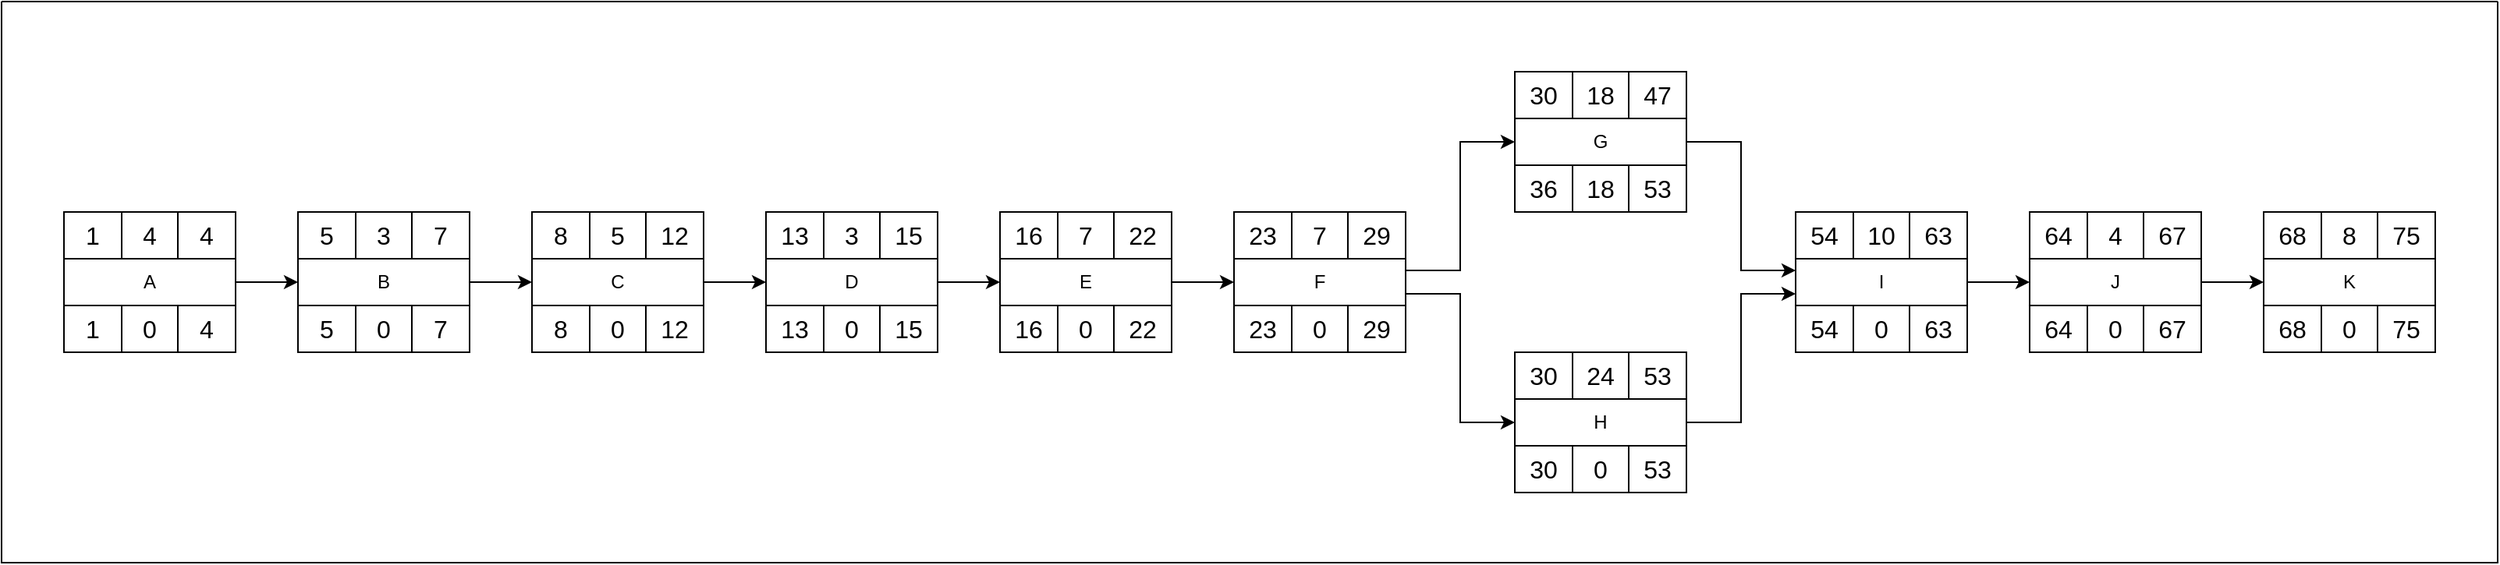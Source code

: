 <mxfile version="26.1.1">
  <diagram name="Page-1" id="WaZ2u2sEhuZtvwv6w4Qf">
    <mxGraphModel dx="772" dy="332" grid="1" gridSize="10" guides="1" tooltips="1" connect="1" arrows="1" fold="1" page="1" pageScale="1" pageWidth="850" pageHeight="1100" math="0" shadow="0">
      <root>
        <mxCell id="0" />
        <mxCell id="1" parent="0" />
        <mxCell id="uPYfZFIlQ1WotkED66Lh-37" value="" style="swimlane;startSize=0;" vertex="1" parent="1">
          <mxGeometry x="160" y="320" width="1600" height="360" as="geometry" />
        </mxCell>
        <mxCell id="uPYfZFIlQ1WotkED66Lh-48" value="" style="group" vertex="1" connectable="0" parent="uPYfZFIlQ1WotkED66Lh-37">
          <mxGeometry x="40" y="135" width="110" height="90" as="geometry" />
        </mxCell>
        <mxCell id="uPYfZFIlQ1WotkED66Lh-18" value="" style="shape=table;startSize=0;container=1;collapsible=0;childLayout=tableLayout;fontSize=16;" vertex="1" parent="uPYfZFIlQ1WotkED66Lh-48">
          <mxGeometry width="110" height="30" as="geometry" />
        </mxCell>
        <mxCell id="uPYfZFIlQ1WotkED66Lh-19" value="" style="shape=tableRow;horizontal=0;startSize=0;swimlaneHead=0;swimlaneBody=0;strokeColor=inherit;top=0;left=0;bottom=0;right=0;collapsible=0;dropTarget=0;fillColor=none;points=[[0,0.5],[1,0.5]];portConstraint=eastwest;fontSize=16;" vertex="1" parent="uPYfZFIlQ1WotkED66Lh-18">
          <mxGeometry width="110" height="30" as="geometry" />
        </mxCell>
        <mxCell id="uPYfZFIlQ1WotkED66Lh-20" value="1" style="shape=partialRectangle;html=1;whiteSpace=wrap;connectable=0;strokeColor=inherit;overflow=hidden;fillColor=none;top=0;left=0;bottom=0;right=0;pointerEvents=1;fontSize=16;" vertex="1" parent="uPYfZFIlQ1WotkED66Lh-19">
          <mxGeometry width="37" height="30" as="geometry">
            <mxRectangle width="37" height="30" as="alternateBounds" />
          </mxGeometry>
        </mxCell>
        <mxCell id="uPYfZFIlQ1WotkED66Lh-21" value="4" style="shape=partialRectangle;html=1;whiteSpace=wrap;connectable=0;strokeColor=inherit;overflow=hidden;fillColor=none;top=0;left=0;bottom=0;right=0;pointerEvents=1;fontSize=16;" vertex="1" parent="uPYfZFIlQ1WotkED66Lh-19">
          <mxGeometry x="37" width="36" height="30" as="geometry">
            <mxRectangle width="36" height="30" as="alternateBounds" />
          </mxGeometry>
        </mxCell>
        <mxCell id="uPYfZFIlQ1WotkED66Lh-22" value="4" style="shape=partialRectangle;html=1;whiteSpace=wrap;connectable=0;strokeColor=inherit;overflow=hidden;fillColor=none;top=0;left=0;bottom=0;right=0;pointerEvents=1;fontSize=16;" vertex="1" parent="uPYfZFIlQ1WotkED66Lh-19">
          <mxGeometry x="73" width="37" height="30" as="geometry">
            <mxRectangle width="37" height="30" as="alternateBounds" />
          </mxGeometry>
        </mxCell>
        <mxCell id="uPYfZFIlQ1WotkED66Lh-43" value="" style="shape=table;startSize=0;container=1;collapsible=0;childLayout=tableLayout;fontSize=16;" vertex="1" parent="uPYfZFIlQ1WotkED66Lh-48">
          <mxGeometry y="60" width="110" height="30" as="geometry" />
        </mxCell>
        <mxCell id="uPYfZFIlQ1WotkED66Lh-44" value="" style="shape=tableRow;horizontal=0;startSize=0;swimlaneHead=0;swimlaneBody=0;strokeColor=inherit;top=0;left=0;bottom=0;right=0;collapsible=0;dropTarget=0;fillColor=none;points=[[0,0.5],[1,0.5]];portConstraint=eastwest;fontSize=16;" vertex="1" parent="uPYfZFIlQ1WotkED66Lh-43">
          <mxGeometry width="110" height="30" as="geometry" />
        </mxCell>
        <mxCell id="uPYfZFIlQ1WotkED66Lh-45" value="1" style="shape=partialRectangle;html=1;whiteSpace=wrap;connectable=0;strokeColor=inherit;overflow=hidden;fillColor=none;top=0;left=0;bottom=0;right=0;pointerEvents=1;fontSize=16;" vertex="1" parent="uPYfZFIlQ1WotkED66Lh-44">
          <mxGeometry width="37" height="30" as="geometry">
            <mxRectangle width="37" height="30" as="alternateBounds" />
          </mxGeometry>
        </mxCell>
        <mxCell id="uPYfZFIlQ1WotkED66Lh-46" value="0" style="shape=partialRectangle;html=1;whiteSpace=wrap;connectable=0;strokeColor=inherit;overflow=hidden;fillColor=none;top=0;left=0;bottom=0;right=0;pointerEvents=1;fontSize=16;" vertex="1" parent="uPYfZFIlQ1WotkED66Lh-44">
          <mxGeometry x="37" width="36" height="30" as="geometry">
            <mxRectangle width="36" height="30" as="alternateBounds" />
          </mxGeometry>
        </mxCell>
        <mxCell id="uPYfZFIlQ1WotkED66Lh-47" value="4" style="shape=partialRectangle;html=1;whiteSpace=wrap;connectable=0;strokeColor=inherit;overflow=hidden;fillColor=none;top=0;left=0;bottom=0;right=0;pointerEvents=1;fontSize=16;" vertex="1" parent="uPYfZFIlQ1WotkED66Lh-44">
          <mxGeometry x="73" width="37" height="30" as="geometry">
            <mxRectangle width="37" height="30" as="alternateBounds" />
          </mxGeometry>
        </mxCell>
        <mxCell id="uPYfZFIlQ1WotkED66Lh-36" value="A" style="rounded=0;whiteSpace=wrap;html=1;" vertex="1" parent="uPYfZFIlQ1WotkED66Lh-48">
          <mxGeometry y="30" width="110" height="30" as="geometry" />
        </mxCell>
        <mxCell id="uPYfZFIlQ1WotkED66Lh-49" value="" style="group" vertex="1" connectable="0" parent="uPYfZFIlQ1WotkED66Lh-37">
          <mxGeometry x="190" y="135" width="110" height="90" as="geometry" />
        </mxCell>
        <mxCell id="uPYfZFIlQ1WotkED66Lh-50" value="" style="shape=table;startSize=0;container=1;collapsible=0;childLayout=tableLayout;fontSize=16;" vertex="1" parent="uPYfZFIlQ1WotkED66Lh-49">
          <mxGeometry width="110" height="30" as="geometry" />
        </mxCell>
        <mxCell id="uPYfZFIlQ1WotkED66Lh-51" value="" style="shape=tableRow;horizontal=0;startSize=0;swimlaneHead=0;swimlaneBody=0;strokeColor=inherit;top=0;left=0;bottom=0;right=0;collapsible=0;dropTarget=0;fillColor=none;points=[[0,0.5],[1,0.5]];portConstraint=eastwest;fontSize=16;" vertex="1" parent="uPYfZFIlQ1WotkED66Lh-50">
          <mxGeometry width="110" height="30" as="geometry" />
        </mxCell>
        <mxCell id="uPYfZFIlQ1WotkED66Lh-52" value="5" style="shape=partialRectangle;html=1;whiteSpace=wrap;connectable=0;strokeColor=inherit;overflow=hidden;fillColor=none;top=0;left=0;bottom=0;right=0;pointerEvents=1;fontSize=16;" vertex="1" parent="uPYfZFIlQ1WotkED66Lh-51">
          <mxGeometry width="37" height="30" as="geometry">
            <mxRectangle width="37" height="30" as="alternateBounds" />
          </mxGeometry>
        </mxCell>
        <mxCell id="uPYfZFIlQ1WotkED66Lh-53" value="3" style="shape=partialRectangle;html=1;whiteSpace=wrap;connectable=0;strokeColor=inherit;overflow=hidden;fillColor=none;top=0;left=0;bottom=0;right=0;pointerEvents=1;fontSize=16;" vertex="1" parent="uPYfZFIlQ1WotkED66Lh-51">
          <mxGeometry x="37" width="36" height="30" as="geometry">
            <mxRectangle width="36" height="30" as="alternateBounds" />
          </mxGeometry>
        </mxCell>
        <mxCell id="uPYfZFIlQ1WotkED66Lh-54" value="7" style="shape=partialRectangle;html=1;whiteSpace=wrap;connectable=0;strokeColor=inherit;overflow=hidden;fillColor=none;top=0;left=0;bottom=0;right=0;pointerEvents=1;fontSize=16;" vertex="1" parent="uPYfZFIlQ1WotkED66Lh-51">
          <mxGeometry x="73" width="37" height="30" as="geometry">
            <mxRectangle width="37" height="30" as="alternateBounds" />
          </mxGeometry>
        </mxCell>
        <mxCell id="uPYfZFIlQ1WotkED66Lh-55" value="" style="shape=table;startSize=0;container=1;collapsible=0;childLayout=tableLayout;fontSize=16;" vertex="1" parent="uPYfZFIlQ1WotkED66Lh-49">
          <mxGeometry y="60" width="110" height="30" as="geometry" />
        </mxCell>
        <mxCell id="uPYfZFIlQ1WotkED66Lh-56" value="" style="shape=tableRow;horizontal=0;startSize=0;swimlaneHead=0;swimlaneBody=0;strokeColor=inherit;top=0;left=0;bottom=0;right=0;collapsible=0;dropTarget=0;fillColor=none;points=[[0,0.5],[1,0.5]];portConstraint=eastwest;fontSize=16;" vertex="1" parent="uPYfZFIlQ1WotkED66Lh-55">
          <mxGeometry width="110" height="30" as="geometry" />
        </mxCell>
        <mxCell id="uPYfZFIlQ1WotkED66Lh-57" value="5" style="shape=partialRectangle;html=1;whiteSpace=wrap;connectable=0;strokeColor=inherit;overflow=hidden;fillColor=none;top=0;left=0;bottom=0;right=0;pointerEvents=1;fontSize=16;" vertex="1" parent="uPYfZFIlQ1WotkED66Lh-56">
          <mxGeometry width="37" height="30" as="geometry">
            <mxRectangle width="37" height="30" as="alternateBounds" />
          </mxGeometry>
        </mxCell>
        <mxCell id="uPYfZFIlQ1WotkED66Lh-58" value="0" style="shape=partialRectangle;html=1;whiteSpace=wrap;connectable=0;strokeColor=inherit;overflow=hidden;fillColor=none;top=0;left=0;bottom=0;right=0;pointerEvents=1;fontSize=16;" vertex="1" parent="uPYfZFIlQ1WotkED66Lh-56">
          <mxGeometry x="37" width="36" height="30" as="geometry">
            <mxRectangle width="36" height="30" as="alternateBounds" />
          </mxGeometry>
        </mxCell>
        <mxCell id="uPYfZFIlQ1WotkED66Lh-59" value="7" style="shape=partialRectangle;html=1;whiteSpace=wrap;connectable=0;strokeColor=inherit;overflow=hidden;fillColor=none;top=0;left=0;bottom=0;right=0;pointerEvents=1;fontSize=16;" vertex="1" parent="uPYfZFIlQ1WotkED66Lh-56">
          <mxGeometry x="73" width="37" height="30" as="geometry">
            <mxRectangle width="37" height="30" as="alternateBounds" />
          </mxGeometry>
        </mxCell>
        <mxCell id="uPYfZFIlQ1WotkED66Lh-60" value="B" style="rounded=0;whiteSpace=wrap;html=1;" vertex="1" parent="uPYfZFIlQ1WotkED66Lh-49">
          <mxGeometry y="30" width="110" height="30" as="geometry" />
        </mxCell>
        <mxCell id="uPYfZFIlQ1WotkED66Lh-98" value="" style="group" vertex="1" connectable="0" parent="uPYfZFIlQ1WotkED66Lh-37">
          <mxGeometry x="640" y="135" width="110" height="90" as="geometry" />
        </mxCell>
        <mxCell id="uPYfZFIlQ1WotkED66Lh-99" value="" style="shape=table;startSize=0;container=1;collapsible=0;childLayout=tableLayout;fontSize=16;" vertex="1" parent="uPYfZFIlQ1WotkED66Lh-98">
          <mxGeometry width="110" height="30" as="geometry" />
        </mxCell>
        <mxCell id="uPYfZFIlQ1WotkED66Lh-100" value="" style="shape=tableRow;horizontal=0;startSize=0;swimlaneHead=0;swimlaneBody=0;strokeColor=inherit;top=0;left=0;bottom=0;right=0;collapsible=0;dropTarget=0;fillColor=none;points=[[0,0.5],[1,0.5]];portConstraint=eastwest;fontSize=16;" vertex="1" parent="uPYfZFIlQ1WotkED66Lh-99">
          <mxGeometry width="110" height="30" as="geometry" />
        </mxCell>
        <mxCell id="uPYfZFIlQ1WotkED66Lh-101" value="16" style="shape=partialRectangle;html=1;whiteSpace=wrap;connectable=0;strokeColor=inherit;overflow=hidden;fillColor=none;top=0;left=0;bottom=0;right=0;pointerEvents=1;fontSize=16;" vertex="1" parent="uPYfZFIlQ1WotkED66Lh-100">
          <mxGeometry width="37" height="30" as="geometry">
            <mxRectangle width="37" height="30" as="alternateBounds" />
          </mxGeometry>
        </mxCell>
        <mxCell id="uPYfZFIlQ1WotkED66Lh-102" value="7" style="shape=partialRectangle;html=1;whiteSpace=wrap;connectable=0;strokeColor=inherit;overflow=hidden;fillColor=none;top=0;left=0;bottom=0;right=0;pointerEvents=1;fontSize=16;" vertex="1" parent="uPYfZFIlQ1WotkED66Lh-100">
          <mxGeometry x="37" width="36" height="30" as="geometry">
            <mxRectangle width="36" height="30" as="alternateBounds" />
          </mxGeometry>
        </mxCell>
        <mxCell id="uPYfZFIlQ1WotkED66Lh-103" value="22" style="shape=partialRectangle;html=1;whiteSpace=wrap;connectable=0;strokeColor=inherit;overflow=hidden;fillColor=none;top=0;left=0;bottom=0;right=0;pointerEvents=1;fontSize=16;" vertex="1" parent="uPYfZFIlQ1WotkED66Lh-100">
          <mxGeometry x="73" width="37" height="30" as="geometry">
            <mxRectangle width="37" height="30" as="alternateBounds" />
          </mxGeometry>
        </mxCell>
        <mxCell id="uPYfZFIlQ1WotkED66Lh-104" value="" style="shape=table;startSize=0;container=1;collapsible=0;childLayout=tableLayout;fontSize=16;" vertex="1" parent="uPYfZFIlQ1WotkED66Lh-98">
          <mxGeometry y="60" width="110" height="30" as="geometry" />
        </mxCell>
        <mxCell id="uPYfZFIlQ1WotkED66Lh-105" value="" style="shape=tableRow;horizontal=0;startSize=0;swimlaneHead=0;swimlaneBody=0;strokeColor=inherit;top=0;left=0;bottom=0;right=0;collapsible=0;dropTarget=0;fillColor=none;points=[[0,0.5],[1,0.5]];portConstraint=eastwest;fontSize=16;" vertex="1" parent="uPYfZFIlQ1WotkED66Lh-104">
          <mxGeometry width="110" height="30" as="geometry" />
        </mxCell>
        <mxCell id="uPYfZFIlQ1WotkED66Lh-106" value="16" style="shape=partialRectangle;html=1;whiteSpace=wrap;connectable=0;strokeColor=inherit;overflow=hidden;fillColor=none;top=0;left=0;bottom=0;right=0;pointerEvents=1;fontSize=16;" vertex="1" parent="uPYfZFIlQ1WotkED66Lh-105">
          <mxGeometry width="37" height="30" as="geometry">
            <mxRectangle width="37" height="30" as="alternateBounds" />
          </mxGeometry>
        </mxCell>
        <mxCell id="uPYfZFIlQ1WotkED66Lh-107" value="0" style="shape=partialRectangle;html=1;whiteSpace=wrap;connectable=0;strokeColor=inherit;overflow=hidden;fillColor=none;top=0;left=0;bottom=0;right=0;pointerEvents=1;fontSize=16;" vertex="1" parent="uPYfZFIlQ1WotkED66Lh-105">
          <mxGeometry x="37" width="36" height="30" as="geometry">
            <mxRectangle width="36" height="30" as="alternateBounds" />
          </mxGeometry>
        </mxCell>
        <mxCell id="uPYfZFIlQ1WotkED66Lh-108" value="22" style="shape=partialRectangle;html=1;whiteSpace=wrap;connectable=0;strokeColor=inherit;overflow=hidden;fillColor=none;top=0;left=0;bottom=0;right=0;pointerEvents=1;fontSize=16;" vertex="1" parent="uPYfZFIlQ1WotkED66Lh-105">
          <mxGeometry x="73" width="37" height="30" as="geometry">
            <mxRectangle width="37" height="30" as="alternateBounds" />
          </mxGeometry>
        </mxCell>
        <mxCell id="uPYfZFIlQ1WotkED66Lh-109" value="E" style="rounded=0;whiteSpace=wrap;html=1;" vertex="1" parent="uPYfZFIlQ1WotkED66Lh-98">
          <mxGeometry y="30" width="110" height="30" as="geometry" />
        </mxCell>
        <mxCell id="uPYfZFIlQ1WotkED66Lh-86" value="" style="group" vertex="1" connectable="0" parent="uPYfZFIlQ1WotkED66Lh-37">
          <mxGeometry x="490" y="135" width="110" height="90" as="geometry" />
        </mxCell>
        <mxCell id="uPYfZFIlQ1WotkED66Lh-87" value="" style="shape=table;startSize=0;container=1;collapsible=0;childLayout=tableLayout;fontSize=16;" vertex="1" parent="uPYfZFIlQ1WotkED66Lh-86">
          <mxGeometry width="110" height="30" as="geometry" />
        </mxCell>
        <mxCell id="uPYfZFIlQ1WotkED66Lh-88" value="" style="shape=tableRow;horizontal=0;startSize=0;swimlaneHead=0;swimlaneBody=0;strokeColor=inherit;top=0;left=0;bottom=0;right=0;collapsible=0;dropTarget=0;fillColor=none;points=[[0,0.5],[1,0.5]];portConstraint=eastwest;fontSize=16;" vertex="1" parent="uPYfZFIlQ1WotkED66Lh-87">
          <mxGeometry width="110" height="30" as="geometry" />
        </mxCell>
        <mxCell id="uPYfZFIlQ1WotkED66Lh-89" value="13" style="shape=partialRectangle;html=1;whiteSpace=wrap;connectable=0;strokeColor=inherit;overflow=hidden;fillColor=none;top=0;left=0;bottom=0;right=0;pointerEvents=1;fontSize=16;" vertex="1" parent="uPYfZFIlQ1WotkED66Lh-88">
          <mxGeometry width="37" height="30" as="geometry">
            <mxRectangle width="37" height="30" as="alternateBounds" />
          </mxGeometry>
        </mxCell>
        <mxCell id="uPYfZFIlQ1WotkED66Lh-90" value="3" style="shape=partialRectangle;html=1;whiteSpace=wrap;connectable=0;strokeColor=inherit;overflow=hidden;fillColor=none;top=0;left=0;bottom=0;right=0;pointerEvents=1;fontSize=16;" vertex="1" parent="uPYfZFIlQ1WotkED66Lh-88">
          <mxGeometry x="37" width="36" height="30" as="geometry">
            <mxRectangle width="36" height="30" as="alternateBounds" />
          </mxGeometry>
        </mxCell>
        <mxCell id="uPYfZFIlQ1WotkED66Lh-91" value="15" style="shape=partialRectangle;html=1;whiteSpace=wrap;connectable=0;strokeColor=inherit;overflow=hidden;fillColor=none;top=0;left=0;bottom=0;right=0;pointerEvents=1;fontSize=16;" vertex="1" parent="uPYfZFIlQ1WotkED66Lh-88">
          <mxGeometry x="73" width="37" height="30" as="geometry">
            <mxRectangle width="37" height="30" as="alternateBounds" />
          </mxGeometry>
        </mxCell>
        <mxCell id="uPYfZFIlQ1WotkED66Lh-92" value="" style="shape=table;startSize=0;container=1;collapsible=0;childLayout=tableLayout;fontSize=16;" vertex="1" parent="uPYfZFIlQ1WotkED66Lh-86">
          <mxGeometry y="60" width="110" height="30" as="geometry" />
        </mxCell>
        <mxCell id="uPYfZFIlQ1WotkED66Lh-93" value="" style="shape=tableRow;horizontal=0;startSize=0;swimlaneHead=0;swimlaneBody=0;strokeColor=inherit;top=0;left=0;bottom=0;right=0;collapsible=0;dropTarget=0;fillColor=none;points=[[0,0.5],[1,0.5]];portConstraint=eastwest;fontSize=16;" vertex="1" parent="uPYfZFIlQ1WotkED66Lh-92">
          <mxGeometry width="110" height="30" as="geometry" />
        </mxCell>
        <mxCell id="uPYfZFIlQ1WotkED66Lh-94" value="13" style="shape=partialRectangle;html=1;whiteSpace=wrap;connectable=0;strokeColor=inherit;overflow=hidden;fillColor=none;top=0;left=0;bottom=0;right=0;pointerEvents=1;fontSize=16;" vertex="1" parent="uPYfZFIlQ1WotkED66Lh-93">
          <mxGeometry width="37" height="30" as="geometry">
            <mxRectangle width="37" height="30" as="alternateBounds" />
          </mxGeometry>
        </mxCell>
        <mxCell id="uPYfZFIlQ1WotkED66Lh-95" value="0" style="shape=partialRectangle;html=1;whiteSpace=wrap;connectable=0;strokeColor=inherit;overflow=hidden;fillColor=none;top=0;left=0;bottom=0;right=0;pointerEvents=1;fontSize=16;" vertex="1" parent="uPYfZFIlQ1WotkED66Lh-93">
          <mxGeometry x="37" width="36" height="30" as="geometry">
            <mxRectangle width="36" height="30" as="alternateBounds" />
          </mxGeometry>
        </mxCell>
        <mxCell id="uPYfZFIlQ1WotkED66Lh-96" value="15" style="shape=partialRectangle;html=1;whiteSpace=wrap;connectable=0;strokeColor=inherit;overflow=hidden;fillColor=none;top=0;left=0;bottom=0;right=0;pointerEvents=1;fontSize=16;" vertex="1" parent="uPYfZFIlQ1WotkED66Lh-93">
          <mxGeometry x="73" width="37" height="30" as="geometry">
            <mxRectangle width="37" height="30" as="alternateBounds" />
          </mxGeometry>
        </mxCell>
        <mxCell id="uPYfZFIlQ1WotkED66Lh-97" value="D" style="rounded=0;whiteSpace=wrap;html=1;" vertex="1" parent="uPYfZFIlQ1WotkED66Lh-86">
          <mxGeometry y="30" width="110" height="30" as="geometry" />
        </mxCell>
        <mxCell id="uPYfZFIlQ1WotkED66Lh-62" value="" style="group" vertex="1" connectable="0" parent="uPYfZFIlQ1WotkED66Lh-37">
          <mxGeometry x="340" y="135" width="110" height="90" as="geometry" />
        </mxCell>
        <mxCell id="uPYfZFIlQ1WotkED66Lh-63" value="" style="shape=table;startSize=0;container=1;collapsible=0;childLayout=tableLayout;fontSize=16;" vertex="1" parent="uPYfZFIlQ1WotkED66Lh-62">
          <mxGeometry width="110" height="30" as="geometry" />
        </mxCell>
        <mxCell id="uPYfZFIlQ1WotkED66Lh-64" value="" style="shape=tableRow;horizontal=0;startSize=0;swimlaneHead=0;swimlaneBody=0;strokeColor=inherit;top=0;left=0;bottom=0;right=0;collapsible=0;dropTarget=0;fillColor=none;points=[[0,0.5],[1,0.5]];portConstraint=eastwest;fontSize=16;" vertex="1" parent="uPYfZFIlQ1WotkED66Lh-63">
          <mxGeometry width="110" height="30" as="geometry" />
        </mxCell>
        <mxCell id="uPYfZFIlQ1WotkED66Lh-65" value="8" style="shape=partialRectangle;html=1;whiteSpace=wrap;connectable=0;strokeColor=inherit;overflow=hidden;fillColor=none;top=0;left=0;bottom=0;right=0;pointerEvents=1;fontSize=16;" vertex="1" parent="uPYfZFIlQ1WotkED66Lh-64">
          <mxGeometry width="37" height="30" as="geometry">
            <mxRectangle width="37" height="30" as="alternateBounds" />
          </mxGeometry>
        </mxCell>
        <mxCell id="uPYfZFIlQ1WotkED66Lh-66" value="5" style="shape=partialRectangle;html=1;whiteSpace=wrap;connectable=0;strokeColor=inherit;overflow=hidden;fillColor=none;top=0;left=0;bottom=0;right=0;pointerEvents=1;fontSize=16;" vertex="1" parent="uPYfZFIlQ1WotkED66Lh-64">
          <mxGeometry x="37" width="36" height="30" as="geometry">
            <mxRectangle width="36" height="30" as="alternateBounds" />
          </mxGeometry>
        </mxCell>
        <mxCell id="uPYfZFIlQ1WotkED66Lh-67" value="12" style="shape=partialRectangle;html=1;whiteSpace=wrap;connectable=0;strokeColor=inherit;overflow=hidden;fillColor=none;top=0;left=0;bottom=0;right=0;pointerEvents=1;fontSize=16;" vertex="1" parent="uPYfZFIlQ1WotkED66Lh-64">
          <mxGeometry x="73" width="37" height="30" as="geometry">
            <mxRectangle width="37" height="30" as="alternateBounds" />
          </mxGeometry>
        </mxCell>
        <mxCell id="uPYfZFIlQ1WotkED66Lh-68" value="" style="shape=table;startSize=0;container=1;collapsible=0;childLayout=tableLayout;fontSize=16;" vertex="1" parent="uPYfZFIlQ1WotkED66Lh-62">
          <mxGeometry y="60" width="110" height="30" as="geometry" />
        </mxCell>
        <mxCell id="uPYfZFIlQ1WotkED66Lh-69" value="" style="shape=tableRow;horizontal=0;startSize=0;swimlaneHead=0;swimlaneBody=0;strokeColor=inherit;top=0;left=0;bottom=0;right=0;collapsible=0;dropTarget=0;fillColor=none;points=[[0,0.5],[1,0.5]];portConstraint=eastwest;fontSize=16;" vertex="1" parent="uPYfZFIlQ1WotkED66Lh-68">
          <mxGeometry width="110" height="30" as="geometry" />
        </mxCell>
        <mxCell id="uPYfZFIlQ1WotkED66Lh-70" value="8" style="shape=partialRectangle;html=1;whiteSpace=wrap;connectable=0;strokeColor=inherit;overflow=hidden;fillColor=none;top=0;left=0;bottom=0;right=0;pointerEvents=1;fontSize=16;" vertex="1" parent="uPYfZFIlQ1WotkED66Lh-69">
          <mxGeometry width="37" height="30" as="geometry">
            <mxRectangle width="37" height="30" as="alternateBounds" />
          </mxGeometry>
        </mxCell>
        <mxCell id="uPYfZFIlQ1WotkED66Lh-71" value="0" style="shape=partialRectangle;html=1;whiteSpace=wrap;connectable=0;strokeColor=inherit;overflow=hidden;fillColor=none;top=0;left=0;bottom=0;right=0;pointerEvents=1;fontSize=16;" vertex="1" parent="uPYfZFIlQ1WotkED66Lh-69">
          <mxGeometry x="37" width="36" height="30" as="geometry">
            <mxRectangle width="36" height="30" as="alternateBounds" />
          </mxGeometry>
        </mxCell>
        <mxCell id="uPYfZFIlQ1WotkED66Lh-72" value="12" style="shape=partialRectangle;html=1;whiteSpace=wrap;connectable=0;strokeColor=inherit;overflow=hidden;fillColor=none;top=0;left=0;bottom=0;right=0;pointerEvents=1;fontSize=16;" vertex="1" parent="uPYfZFIlQ1WotkED66Lh-69">
          <mxGeometry x="73" width="37" height="30" as="geometry">
            <mxRectangle width="37" height="30" as="alternateBounds" />
          </mxGeometry>
        </mxCell>
        <mxCell id="uPYfZFIlQ1WotkED66Lh-73" value="C" style="rounded=0;whiteSpace=wrap;html=1;" vertex="1" parent="uPYfZFIlQ1WotkED66Lh-62">
          <mxGeometry y="30" width="110" height="30" as="geometry" />
        </mxCell>
        <mxCell id="uPYfZFIlQ1WotkED66Lh-134" value="" style="group" vertex="1" connectable="0" parent="uPYfZFIlQ1WotkED66Lh-37">
          <mxGeometry x="790" y="135" width="110" height="90" as="geometry" />
        </mxCell>
        <mxCell id="uPYfZFIlQ1WotkED66Lh-135" value="" style="shape=table;startSize=0;container=1;collapsible=0;childLayout=tableLayout;fontSize=16;" vertex="1" parent="uPYfZFIlQ1WotkED66Lh-134">
          <mxGeometry width="110" height="30" as="geometry" />
        </mxCell>
        <mxCell id="uPYfZFIlQ1WotkED66Lh-136" value="" style="shape=tableRow;horizontal=0;startSize=0;swimlaneHead=0;swimlaneBody=0;strokeColor=inherit;top=0;left=0;bottom=0;right=0;collapsible=0;dropTarget=0;fillColor=none;points=[[0,0.5],[1,0.5]];portConstraint=eastwest;fontSize=16;" vertex="1" parent="uPYfZFIlQ1WotkED66Lh-135">
          <mxGeometry width="110" height="30" as="geometry" />
        </mxCell>
        <mxCell id="uPYfZFIlQ1WotkED66Lh-137" value="23" style="shape=partialRectangle;html=1;whiteSpace=wrap;connectable=0;strokeColor=inherit;overflow=hidden;fillColor=none;top=0;left=0;bottom=0;right=0;pointerEvents=1;fontSize=16;" vertex="1" parent="uPYfZFIlQ1WotkED66Lh-136">
          <mxGeometry width="37" height="30" as="geometry">
            <mxRectangle width="37" height="30" as="alternateBounds" />
          </mxGeometry>
        </mxCell>
        <mxCell id="uPYfZFIlQ1WotkED66Lh-138" value="7" style="shape=partialRectangle;html=1;whiteSpace=wrap;connectable=0;strokeColor=inherit;overflow=hidden;fillColor=none;top=0;left=0;bottom=0;right=0;pointerEvents=1;fontSize=16;" vertex="1" parent="uPYfZFIlQ1WotkED66Lh-136">
          <mxGeometry x="37" width="36" height="30" as="geometry">
            <mxRectangle width="36" height="30" as="alternateBounds" />
          </mxGeometry>
        </mxCell>
        <mxCell id="uPYfZFIlQ1WotkED66Lh-139" value="29" style="shape=partialRectangle;html=1;whiteSpace=wrap;connectable=0;strokeColor=inherit;overflow=hidden;fillColor=none;top=0;left=0;bottom=0;right=0;pointerEvents=1;fontSize=16;" vertex="1" parent="uPYfZFIlQ1WotkED66Lh-136">
          <mxGeometry x="73" width="37" height="30" as="geometry">
            <mxRectangle width="37" height="30" as="alternateBounds" />
          </mxGeometry>
        </mxCell>
        <mxCell id="uPYfZFIlQ1WotkED66Lh-140" value="" style="shape=table;startSize=0;container=1;collapsible=0;childLayout=tableLayout;fontSize=16;" vertex="1" parent="uPYfZFIlQ1WotkED66Lh-134">
          <mxGeometry y="60" width="110" height="30" as="geometry" />
        </mxCell>
        <mxCell id="uPYfZFIlQ1WotkED66Lh-141" value="" style="shape=tableRow;horizontal=0;startSize=0;swimlaneHead=0;swimlaneBody=0;strokeColor=inherit;top=0;left=0;bottom=0;right=0;collapsible=0;dropTarget=0;fillColor=none;points=[[0,0.5],[1,0.5]];portConstraint=eastwest;fontSize=16;" vertex="1" parent="uPYfZFIlQ1WotkED66Lh-140">
          <mxGeometry width="110" height="30" as="geometry" />
        </mxCell>
        <mxCell id="uPYfZFIlQ1WotkED66Lh-142" value="23" style="shape=partialRectangle;html=1;whiteSpace=wrap;connectable=0;strokeColor=inherit;overflow=hidden;fillColor=none;top=0;left=0;bottom=0;right=0;pointerEvents=1;fontSize=16;" vertex="1" parent="uPYfZFIlQ1WotkED66Lh-141">
          <mxGeometry width="37" height="30" as="geometry">
            <mxRectangle width="37" height="30" as="alternateBounds" />
          </mxGeometry>
        </mxCell>
        <mxCell id="uPYfZFIlQ1WotkED66Lh-143" value="0" style="shape=partialRectangle;html=1;whiteSpace=wrap;connectable=0;strokeColor=inherit;overflow=hidden;fillColor=none;top=0;left=0;bottom=0;right=0;pointerEvents=1;fontSize=16;" vertex="1" parent="uPYfZFIlQ1WotkED66Lh-141">
          <mxGeometry x="37" width="36" height="30" as="geometry">
            <mxRectangle width="36" height="30" as="alternateBounds" />
          </mxGeometry>
        </mxCell>
        <mxCell id="uPYfZFIlQ1WotkED66Lh-144" value="29" style="shape=partialRectangle;html=1;whiteSpace=wrap;connectable=0;strokeColor=inherit;overflow=hidden;fillColor=none;top=0;left=0;bottom=0;right=0;pointerEvents=1;fontSize=16;" vertex="1" parent="uPYfZFIlQ1WotkED66Lh-141">
          <mxGeometry x="73" width="37" height="30" as="geometry">
            <mxRectangle width="37" height="30" as="alternateBounds" />
          </mxGeometry>
        </mxCell>
        <mxCell id="uPYfZFIlQ1WotkED66Lh-145" value="F" style="rounded=0;whiteSpace=wrap;html=1;" vertex="1" parent="uPYfZFIlQ1WotkED66Lh-134">
          <mxGeometry y="30" width="110" height="30" as="geometry" />
        </mxCell>
        <mxCell id="uPYfZFIlQ1WotkED66Lh-146" value="" style="group" vertex="1" connectable="0" parent="uPYfZFIlQ1WotkED66Lh-37">
          <mxGeometry x="970" y="45" width="110" height="90" as="geometry" />
        </mxCell>
        <mxCell id="uPYfZFIlQ1WotkED66Lh-147" value="" style="shape=table;startSize=0;container=1;collapsible=0;childLayout=tableLayout;fontSize=16;" vertex="1" parent="uPYfZFIlQ1WotkED66Lh-146">
          <mxGeometry width="110" height="30" as="geometry" />
        </mxCell>
        <mxCell id="uPYfZFIlQ1WotkED66Lh-148" value="" style="shape=tableRow;horizontal=0;startSize=0;swimlaneHead=0;swimlaneBody=0;strokeColor=inherit;top=0;left=0;bottom=0;right=0;collapsible=0;dropTarget=0;fillColor=none;points=[[0,0.5],[1,0.5]];portConstraint=eastwest;fontSize=16;" vertex="1" parent="uPYfZFIlQ1WotkED66Lh-147">
          <mxGeometry width="110" height="30" as="geometry" />
        </mxCell>
        <mxCell id="uPYfZFIlQ1WotkED66Lh-149" value="30" style="shape=partialRectangle;html=1;whiteSpace=wrap;connectable=0;strokeColor=inherit;overflow=hidden;fillColor=none;top=0;left=0;bottom=0;right=0;pointerEvents=1;fontSize=16;" vertex="1" parent="uPYfZFIlQ1WotkED66Lh-148">
          <mxGeometry width="37" height="30" as="geometry">
            <mxRectangle width="37" height="30" as="alternateBounds" />
          </mxGeometry>
        </mxCell>
        <mxCell id="uPYfZFIlQ1WotkED66Lh-150" value="18" style="shape=partialRectangle;html=1;whiteSpace=wrap;connectable=0;strokeColor=inherit;overflow=hidden;fillColor=none;top=0;left=0;bottom=0;right=0;pointerEvents=1;fontSize=16;" vertex="1" parent="uPYfZFIlQ1WotkED66Lh-148">
          <mxGeometry x="37" width="36" height="30" as="geometry">
            <mxRectangle width="36" height="30" as="alternateBounds" />
          </mxGeometry>
        </mxCell>
        <mxCell id="uPYfZFIlQ1WotkED66Lh-151" value="47" style="shape=partialRectangle;html=1;whiteSpace=wrap;connectable=0;strokeColor=inherit;overflow=hidden;fillColor=none;top=0;left=0;bottom=0;right=0;pointerEvents=1;fontSize=16;" vertex="1" parent="uPYfZFIlQ1WotkED66Lh-148">
          <mxGeometry x="73" width="37" height="30" as="geometry">
            <mxRectangle width="37" height="30" as="alternateBounds" />
          </mxGeometry>
        </mxCell>
        <mxCell id="uPYfZFIlQ1WotkED66Lh-152" value="" style="shape=table;startSize=0;container=1;collapsible=0;childLayout=tableLayout;fontSize=16;" vertex="1" parent="uPYfZFIlQ1WotkED66Lh-146">
          <mxGeometry y="60" width="110" height="30" as="geometry" />
        </mxCell>
        <mxCell id="uPYfZFIlQ1WotkED66Lh-153" value="" style="shape=tableRow;horizontal=0;startSize=0;swimlaneHead=0;swimlaneBody=0;strokeColor=inherit;top=0;left=0;bottom=0;right=0;collapsible=0;dropTarget=0;fillColor=none;points=[[0,0.5],[1,0.5]];portConstraint=eastwest;fontSize=16;" vertex="1" parent="uPYfZFIlQ1WotkED66Lh-152">
          <mxGeometry width="110" height="30" as="geometry" />
        </mxCell>
        <mxCell id="uPYfZFIlQ1WotkED66Lh-154" value="36" style="shape=partialRectangle;html=1;whiteSpace=wrap;connectable=0;strokeColor=inherit;overflow=hidden;fillColor=none;top=0;left=0;bottom=0;right=0;pointerEvents=1;fontSize=16;" vertex="1" parent="uPYfZFIlQ1WotkED66Lh-153">
          <mxGeometry width="37" height="30" as="geometry">
            <mxRectangle width="37" height="30" as="alternateBounds" />
          </mxGeometry>
        </mxCell>
        <mxCell id="uPYfZFIlQ1WotkED66Lh-155" value="18" style="shape=partialRectangle;html=1;whiteSpace=wrap;connectable=0;strokeColor=inherit;overflow=hidden;fillColor=none;top=0;left=0;bottom=0;right=0;pointerEvents=1;fontSize=16;" vertex="1" parent="uPYfZFIlQ1WotkED66Lh-153">
          <mxGeometry x="37" width="36" height="30" as="geometry">
            <mxRectangle width="36" height="30" as="alternateBounds" />
          </mxGeometry>
        </mxCell>
        <mxCell id="uPYfZFIlQ1WotkED66Lh-156" value="53" style="shape=partialRectangle;html=1;whiteSpace=wrap;connectable=0;strokeColor=inherit;overflow=hidden;fillColor=none;top=0;left=0;bottom=0;right=0;pointerEvents=1;fontSize=16;" vertex="1" parent="uPYfZFIlQ1WotkED66Lh-153">
          <mxGeometry x="73" width="37" height="30" as="geometry">
            <mxRectangle width="37" height="30" as="alternateBounds" />
          </mxGeometry>
        </mxCell>
        <mxCell id="uPYfZFIlQ1WotkED66Lh-157" value="G" style="rounded=0;whiteSpace=wrap;html=1;" vertex="1" parent="uPYfZFIlQ1WotkED66Lh-146">
          <mxGeometry y="30" width="110" height="30" as="geometry" />
        </mxCell>
        <mxCell id="uPYfZFIlQ1WotkED66Lh-158" value="" style="group" vertex="1" connectable="0" parent="uPYfZFIlQ1WotkED66Lh-37">
          <mxGeometry x="970" y="225" width="110" height="90" as="geometry" />
        </mxCell>
        <mxCell id="uPYfZFIlQ1WotkED66Lh-159" value="" style="shape=table;startSize=0;container=1;collapsible=0;childLayout=tableLayout;fontSize=16;" vertex="1" parent="uPYfZFIlQ1WotkED66Lh-158">
          <mxGeometry width="110" height="30" as="geometry" />
        </mxCell>
        <mxCell id="uPYfZFIlQ1WotkED66Lh-160" value="" style="shape=tableRow;horizontal=0;startSize=0;swimlaneHead=0;swimlaneBody=0;strokeColor=inherit;top=0;left=0;bottom=0;right=0;collapsible=0;dropTarget=0;fillColor=none;points=[[0,0.5],[1,0.5]];portConstraint=eastwest;fontSize=16;" vertex="1" parent="uPYfZFIlQ1WotkED66Lh-159">
          <mxGeometry width="110" height="30" as="geometry" />
        </mxCell>
        <mxCell id="uPYfZFIlQ1WotkED66Lh-161" value="30" style="shape=partialRectangle;html=1;whiteSpace=wrap;connectable=0;strokeColor=inherit;overflow=hidden;fillColor=none;top=0;left=0;bottom=0;right=0;pointerEvents=1;fontSize=16;" vertex="1" parent="uPYfZFIlQ1WotkED66Lh-160">
          <mxGeometry width="37" height="30" as="geometry">
            <mxRectangle width="37" height="30" as="alternateBounds" />
          </mxGeometry>
        </mxCell>
        <mxCell id="uPYfZFIlQ1WotkED66Lh-162" value="24" style="shape=partialRectangle;html=1;whiteSpace=wrap;connectable=0;strokeColor=inherit;overflow=hidden;fillColor=none;top=0;left=0;bottom=0;right=0;pointerEvents=1;fontSize=16;" vertex="1" parent="uPYfZFIlQ1WotkED66Lh-160">
          <mxGeometry x="37" width="36" height="30" as="geometry">
            <mxRectangle width="36" height="30" as="alternateBounds" />
          </mxGeometry>
        </mxCell>
        <mxCell id="uPYfZFIlQ1WotkED66Lh-163" value="53" style="shape=partialRectangle;html=1;whiteSpace=wrap;connectable=0;strokeColor=inherit;overflow=hidden;fillColor=none;top=0;left=0;bottom=0;right=0;pointerEvents=1;fontSize=16;" vertex="1" parent="uPYfZFIlQ1WotkED66Lh-160">
          <mxGeometry x="73" width="37" height="30" as="geometry">
            <mxRectangle width="37" height="30" as="alternateBounds" />
          </mxGeometry>
        </mxCell>
        <mxCell id="uPYfZFIlQ1WotkED66Lh-164" value="" style="shape=table;startSize=0;container=1;collapsible=0;childLayout=tableLayout;fontSize=16;" vertex="1" parent="uPYfZFIlQ1WotkED66Lh-158">
          <mxGeometry y="60" width="110" height="30" as="geometry" />
        </mxCell>
        <mxCell id="uPYfZFIlQ1WotkED66Lh-165" value="" style="shape=tableRow;horizontal=0;startSize=0;swimlaneHead=0;swimlaneBody=0;strokeColor=inherit;top=0;left=0;bottom=0;right=0;collapsible=0;dropTarget=0;fillColor=none;points=[[0,0.5],[1,0.5]];portConstraint=eastwest;fontSize=16;" vertex="1" parent="uPYfZFIlQ1WotkED66Lh-164">
          <mxGeometry width="110" height="30" as="geometry" />
        </mxCell>
        <mxCell id="uPYfZFIlQ1WotkED66Lh-166" value="30" style="shape=partialRectangle;html=1;whiteSpace=wrap;connectable=0;strokeColor=inherit;overflow=hidden;fillColor=none;top=0;left=0;bottom=0;right=0;pointerEvents=1;fontSize=16;" vertex="1" parent="uPYfZFIlQ1WotkED66Lh-165">
          <mxGeometry width="37" height="30" as="geometry">
            <mxRectangle width="37" height="30" as="alternateBounds" />
          </mxGeometry>
        </mxCell>
        <mxCell id="uPYfZFIlQ1WotkED66Lh-167" value="0" style="shape=partialRectangle;html=1;whiteSpace=wrap;connectable=0;strokeColor=inherit;overflow=hidden;fillColor=none;top=0;left=0;bottom=0;right=0;pointerEvents=1;fontSize=16;" vertex="1" parent="uPYfZFIlQ1WotkED66Lh-165">
          <mxGeometry x="37" width="36" height="30" as="geometry">
            <mxRectangle width="36" height="30" as="alternateBounds" />
          </mxGeometry>
        </mxCell>
        <mxCell id="uPYfZFIlQ1WotkED66Lh-168" value="53" style="shape=partialRectangle;html=1;whiteSpace=wrap;connectable=0;strokeColor=inherit;overflow=hidden;fillColor=none;top=0;left=0;bottom=0;right=0;pointerEvents=1;fontSize=16;" vertex="1" parent="uPYfZFIlQ1WotkED66Lh-165">
          <mxGeometry x="73" width="37" height="30" as="geometry">
            <mxRectangle width="37" height="30" as="alternateBounds" />
          </mxGeometry>
        </mxCell>
        <mxCell id="uPYfZFIlQ1WotkED66Lh-169" value="H" style="rounded=0;whiteSpace=wrap;html=1;" vertex="1" parent="uPYfZFIlQ1WotkED66Lh-158">
          <mxGeometry y="30" width="110" height="30" as="geometry" />
        </mxCell>
        <mxCell id="uPYfZFIlQ1WotkED66Lh-170" value="" style="group" vertex="1" connectable="0" parent="uPYfZFIlQ1WotkED66Lh-37">
          <mxGeometry x="1150" y="135" width="110" height="90" as="geometry" />
        </mxCell>
        <mxCell id="uPYfZFIlQ1WotkED66Lh-171" value="" style="shape=table;startSize=0;container=1;collapsible=0;childLayout=tableLayout;fontSize=16;" vertex="1" parent="uPYfZFIlQ1WotkED66Lh-170">
          <mxGeometry width="110" height="30" as="geometry" />
        </mxCell>
        <mxCell id="uPYfZFIlQ1WotkED66Lh-172" value="" style="shape=tableRow;horizontal=0;startSize=0;swimlaneHead=0;swimlaneBody=0;strokeColor=inherit;top=0;left=0;bottom=0;right=0;collapsible=0;dropTarget=0;fillColor=none;points=[[0,0.5],[1,0.5]];portConstraint=eastwest;fontSize=16;" vertex="1" parent="uPYfZFIlQ1WotkED66Lh-171">
          <mxGeometry width="110" height="30" as="geometry" />
        </mxCell>
        <mxCell id="uPYfZFIlQ1WotkED66Lh-173" value="54" style="shape=partialRectangle;html=1;whiteSpace=wrap;connectable=0;strokeColor=inherit;overflow=hidden;fillColor=none;top=0;left=0;bottom=0;right=0;pointerEvents=1;fontSize=16;" vertex="1" parent="uPYfZFIlQ1WotkED66Lh-172">
          <mxGeometry width="37" height="30" as="geometry">
            <mxRectangle width="37" height="30" as="alternateBounds" />
          </mxGeometry>
        </mxCell>
        <mxCell id="uPYfZFIlQ1WotkED66Lh-174" value="10" style="shape=partialRectangle;html=1;whiteSpace=wrap;connectable=0;strokeColor=inherit;overflow=hidden;fillColor=none;top=0;left=0;bottom=0;right=0;pointerEvents=1;fontSize=16;" vertex="1" parent="uPYfZFIlQ1WotkED66Lh-172">
          <mxGeometry x="37" width="36" height="30" as="geometry">
            <mxRectangle width="36" height="30" as="alternateBounds" />
          </mxGeometry>
        </mxCell>
        <mxCell id="uPYfZFIlQ1WotkED66Lh-175" value="63" style="shape=partialRectangle;html=1;whiteSpace=wrap;connectable=0;strokeColor=inherit;overflow=hidden;fillColor=none;top=0;left=0;bottom=0;right=0;pointerEvents=1;fontSize=16;" vertex="1" parent="uPYfZFIlQ1WotkED66Lh-172">
          <mxGeometry x="73" width="37" height="30" as="geometry">
            <mxRectangle width="37" height="30" as="alternateBounds" />
          </mxGeometry>
        </mxCell>
        <mxCell id="uPYfZFIlQ1WotkED66Lh-176" value="" style="shape=table;startSize=0;container=1;collapsible=0;childLayout=tableLayout;fontSize=16;" vertex="1" parent="uPYfZFIlQ1WotkED66Lh-170">
          <mxGeometry y="60" width="110" height="30" as="geometry" />
        </mxCell>
        <mxCell id="uPYfZFIlQ1WotkED66Lh-177" value="" style="shape=tableRow;horizontal=0;startSize=0;swimlaneHead=0;swimlaneBody=0;strokeColor=inherit;top=0;left=0;bottom=0;right=0;collapsible=0;dropTarget=0;fillColor=none;points=[[0,0.5],[1,0.5]];portConstraint=eastwest;fontSize=16;" vertex="1" parent="uPYfZFIlQ1WotkED66Lh-176">
          <mxGeometry width="110" height="30" as="geometry" />
        </mxCell>
        <mxCell id="uPYfZFIlQ1WotkED66Lh-178" value="54" style="shape=partialRectangle;html=1;whiteSpace=wrap;connectable=0;strokeColor=inherit;overflow=hidden;fillColor=none;top=0;left=0;bottom=0;right=0;pointerEvents=1;fontSize=16;" vertex="1" parent="uPYfZFIlQ1WotkED66Lh-177">
          <mxGeometry width="37" height="30" as="geometry">
            <mxRectangle width="37" height="30" as="alternateBounds" />
          </mxGeometry>
        </mxCell>
        <mxCell id="uPYfZFIlQ1WotkED66Lh-179" value="0" style="shape=partialRectangle;html=1;whiteSpace=wrap;connectable=0;strokeColor=inherit;overflow=hidden;fillColor=none;top=0;left=0;bottom=0;right=0;pointerEvents=1;fontSize=16;" vertex="1" parent="uPYfZFIlQ1WotkED66Lh-177">
          <mxGeometry x="37" width="36" height="30" as="geometry">
            <mxRectangle width="36" height="30" as="alternateBounds" />
          </mxGeometry>
        </mxCell>
        <mxCell id="uPYfZFIlQ1WotkED66Lh-180" value="63" style="shape=partialRectangle;html=1;whiteSpace=wrap;connectable=0;strokeColor=inherit;overflow=hidden;fillColor=none;top=0;left=0;bottom=0;right=0;pointerEvents=1;fontSize=16;" vertex="1" parent="uPYfZFIlQ1WotkED66Lh-177">
          <mxGeometry x="73" width="37" height="30" as="geometry">
            <mxRectangle width="37" height="30" as="alternateBounds" />
          </mxGeometry>
        </mxCell>
        <mxCell id="uPYfZFIlQ1WotkED66Lh-181" value="I" style="rounded=0;whiteSpace=wrap;html=1;" vertex="1" parent="uPYfZFIlQ1WotkED66Lh-170">
          <mxGeometry y="30" width="110" height="30" as="geometry" />
        </mxCell>
        <mxCell id="uPYfZFIlQ1WotkED66Lh-182" value="" style="group" vertex="1" connectable="0" parent="uPYfZFIlQ1WotkED66Lh-37">
          <mxGeometry x="1300" y="135" width="110" height="90" as="geometry" />
        </mxCell>
        <mxCell id="uPYfZFIlQ1WotkED66Lh-183" value="" style="shape=table;startSize=0;container=1;collapsible=0;childLayout=tableLayout;fontSize=16;" vertex="1" parent="uPYfZFIlQ1WotkED66Lh-182">
          <mxGeometry width="110" height="30" as="geometry" />
        </mxCell>
        <mxCell id="uPYfZFIlQ1WotkED66Lh-184" value="" style="shape=tableRow;horizontal=0;startSize=0;swimlaneHead=0;swimlaneBody=0;strokeColor=inherit;top=0;left=0;bottom=0;right=0;collapsible=0;dropTarget=0;fillColor=none;points=[[0,0.5],[1,0.5]];portConstraint=eastwest;fontSize=16;" vertex="1" parent="uPYfZFIlQ1WotkED66Lh-183">
          <mxGeometry width="110" height="30" as="geometry" />
        </mxCell>
        <mxCell id="uPYfZFIlQ1WotkED66Lh-185" value="64" style="shape=partialRectangle;html=1;whiteSpace=wrap;connectable=0;strokeColor=inherit;overflow=hidden;fillColor=none;top=0;left=0;bottom=0;right=0;pointerEvents=1;fontSize=16;" vertex="1" parent="uPYfZFIlQ1WotkED66Lh-184">
          <mxGeometry width="37" height="30" as="geometry">
            <mxRectangle width="37" height="30" as="alternateBounds" />
          </mxGeometry>
        </mxCell>
        <mxCell id="uPYfZFIlQ1WotkED66Lh-186" value="4" style="shape=partialRectangle;html=1;whiteSpace=wrap;connectable=0;strokeColor=inherit;overflow=hidden;fillColor=none;top=0;left=0;bottom=0;right=0;pointerEvents=1;fontSize=16;" vertex="1" parent="uPYfZFIlQ1WotkED66Lh-184">
          <mxGeometry x="37" width="36" height="30" as="geometry">
            <mxRectangle width="36" height="30" as="alternateBounds" />
          </mxGeometry>
        </mxCell>
        <mxCell id="uPYfZFIlQ1WotkED66Lh-187" value="67" style="shape=partialRectangle;html=1;whiteSpace=wrap;connectable=0;strokeColor=inherit;overflow=hidden;fillColor=none;top=0;left=0;bottom=0;right=0;pointerEvents=1;fontSize=16;" vertex="1" parent="uPYfZFIlQ1WotkED66Lh-184">
          <mxGeometry x="73" width="37" height="30" as="geometry">
            <mxRectangle width="37" height="30" as="alternateBounds" />
          </mxGeometry>
        </mxCell>
        <mxCell id="uPYfZFIlQ1WotkED66Lh-188" value="" style="shape=table;startSize=0;container=1;collapsible=0;childLayout=tableLayout;fontSize=16;" vertex="1" parent="uPYfZFIlQ1WotkED66Lh-182">
          <mxGeometry y="60" width="110" height="30" as="geometry" />
        </mxCell>
        <mxCell id="uPYfZFIlQ1WotkED66Lh-189" value="" style="shape=tableRow;horizontal=0;startSize=0;swimlaneHead=0;swimlaneBody=0;strokeColor=inherit;top=0;left=0;bottom=0;right=0;collapsible=0;dropTarget=0;fillColor=none;points=[[0,0.5],[1,0.5]];portConstraint=eastwest;fontSize=16;" vertex="1" parent="uPYfZFIlQ1WotkED66Lh-188">
          <mxGeometry width="110" height="30" as="geometry" />
        </mxCell>
        <mxCell id="uPYfZFIlQ1WotkED66Lh-190" value="64" style="shape=partialRectangle;html=1;whiteSpace=wrap;connectable=0;strokeColor=inherit;overflow=hidden;fillColor=none;top=0;left=0;bottom=0;right=0;pointerEvents=1;fontSize=16;" vertex="1" parent="uPYfZFIlQ1WotkED66Lh-189">
          <mxGeometry width="37" height="30" as="geometry">
            <mxRectangle width="37" height="30" as="alternateBounds" />
          </mxGeometry>
        </mxCell>
        <mxCell id="uPYfZFIlQ1WotkED66Lh-191" value="0" style="shape=partialRectangle;html=1;whiteSpace=wrap;connectable=0;strokeColor=inherit;overflow=hidden;fillColor=none;top=0;left=0;bottom=0;right=0;pointerEvents=1;fontSize=16;" vertex="1" parent="uPYfZFIlQ1WotkED66Lh-189">
          <mxGeometry x="37" width="36" height="30" as="geometry">
            <mxRectangle width="36" height="30" as="alternateBounds" />
          </mxGeometry>
        </mxCell>
        <mxCell id="uPYfZFIlQ1WotkED66Lh-192" value="67" style="shape=partialRectangle;html=1;whiteSpace=wrap;connectable=0;strokeColor=inherit;overflow=hidden;fillColor=none;top=0;left=0;bottom=0;right=0;pointerEvents=1;fontSize=16;" vertex="1" parent="uPYfZFIlQ1WotkED66Lh-189">
          <mxGeometry x="73" width="37" height="30" as="geometry">
            <mxRectangle width="37" height="30" as="alternateBounds" />
          </mxGeometry>
        </mxCell>
        <mxCell id="uPYfZFIlQ1WotkED66Lh-193" value="J" style="rounded=0;whiteSpace=wrap;html=1;" vertex="1" parent="uPYfZFIlQ1WotkED66Lh-182">
          <mxGeometry y="30" width="110" height="30" as="geometry" />
        </mxCell>
        <mxCell id="uPYfZFIlQ1WotkED66Lh-194" value="" style="group" vertex="1" connectable="0" parent="uPYfZFIlQ1WotkED66Lh-37">
          <mxGeometry x="1450" y="135" width="110" height="90" as="geometry" />
        </mxCell>
        <mxCell id="uPYfZFIlQ1WotkED66Lh-195" value="" style="shape=table;startSize=0;container=1;collapsible=0;childLayout=tableLayout;fontSize=16;" vertex="1" parent="uPYfZFIlQ1WotkED66Lh-194">
          <mxGeometry width="110" height="30" as="geometry" />
        </mxCell>
        <mxCell id="uPYfZFIlQ1WotkED66Lh-196" value="" style="shape=tableRow;horizontal=0;startSize=0;swimlaneHead=0;swimlaneBody=0;strokeColor=inherit;top=0;left=0;bottom=0;right=0;collapsible=0;dropTarget=0;fillColor=none;points=[[0,0.5],[1,0.5]];portConstraint=eastwest;fontSize=16;" vertex="1" parent="uPYfZFIlQ1WotkED66Lh-195">
          <mxGeometry width="110" height="30" as="geometry" />
        </mxCell>
        <mxCell id="uPYfZFIlQ1WotkED66Lh-197" value="68" style="shape=partialRectangle;html=1;whiteSpace=wrap;connectable=0;strokeColor=inherit;overflow=hidden;fillColor=none;top=0;left=0;bottom=0;right=0;pointerEvents=1;fontSize=16;" vertex="1" parent="uPYfZFIlQ1WotkED66Lh-196">
          <mxGeometry width="37" height="30" as="geometry">
            <mxRectangle width="37" height="30" as="alternateBounds" />
          </mxGeometry>
        </mxCell>
        <mxCell id="uPYfZFIlQ1WotkED66Lh-198" value="8" style="shape=partialRectangle;html=1;whiteSpace=wrap;connectable=0;strokeColor=inherit;overflow=hidden;fillColor=none;top=0;left=0;bottom=0;right=0;pointerEvents=1;fontSize=16;" vertex="1" parent="uPYfZFIlQ1WotkED66Lh-196">
          <mxGeometry x="37" width="36" height="30" as="geometry">
            <mxRectangle width="36" height="30" as="alternateBounds" />
          </mxGeometry>
        </mxCell>
        <mxCell id="uPYfZFIlQ1WotkED66Lh-199" value="75" style="shape=partialRectangle;html=1;whiteSpace=wrap;connectable=0;strokeColor=inherit;overflow=hidden;fillColor=none;top=0;left=0;bottom=0;right=0;pointerEvents=1;fontSize=16;" vertex="1" parent="uPYfZFIlQ1WotkED66Lh-196">
          <mxGeometry x="73" width="37" height="30" as="geometry">
            <mxRectangle width="37" height="30" as="alternateBounds" />
          </mxGeometry>
        </mxCell>
        <mxCell id="uPYfZFIlQ1WotkED66Lh-200" value="" style="shape=table;startSize=0;container=1;collapsible=0;childLayout=tableLayout;fontSize=16;" vertex="1" parent="uPYfZFIlQ1WotkED66Lh-194">
          <mxGeometry y="60" width="110" height="30" as="geometry" />
        </mxCell>
        <mxCell id="uPYfZFIlQ1WotkED66Lh-201" value="" style="shape=tableRow;horizontal=0;startSize=0;swimlaneHead=0;swimlaneBody=0;strokeColor=inherit;top=0;left=0;bottom=0;right=0;collapsible=0;dropTarget=0;fillColor=none;points=[[0,0.5],[1,0.5]];portConstraint=eastwest;fontSize=16;" vertex="1" parent="uPYfZFIlQ1WotkED66Lh-200">
          <mxGeometry width="110" height="30" as="geometry" />
        </mxCell>
        <mxCell id="uPYfZFIlQ1WotkED66Lh-202" value="68" style="shape=partialRectangle;html=1;whiteSpace=wrap;connectable=0;strokeColor=inherit;overflow=hidden;fillColor=none;top=0;left=0;bottom=0;right=0;pointerEvents=1;fontSize=16;" vertex="1" parent="uPYfZFIlQ1WotkED66Lh-201">
          <mxGeometry width="37" height="30" as="geometry">
            <mxRectangle width="37" height="30" as="alternateBounds" />
          </mxGeometry>
        </mxCell>
        <mxCell id="uPYfZFIlQ1WotkED66Lh-203" value="0" style="shape=partialRectangle;html=1;whiteSpace=wrap;connectable=0;strokeColor=inherit;overflow=hidden;fillColor=none;top=0;left=0;bottom=0;right=0;pointerEvents=1;fontSize=16;" vertex="1" parent="uPYfZFIlQ1WotkED66Lh-201">
          <mxGeometry x="37" width="36" height="30" as="geometry">
            <mxRectangle width="36" height="30" as="alternateBounds" />
          </mxGeometry>
        </mxCell>
        <mxCell id="uPYfZFIlQ1WotkED66Lh-204" value="75" style="shape=partialRectangle;html=1;whiteSpace=wrap;connectable=0;strokeColor=inherit;overflow=hidden;fillColor=none;top=0;left=0;bottom=0;right=0;pointerEvents=1;fontSize=16;" vertex="1" parent="uPYfZFIlQ1WotkED66Lh-201">
          <mxGeometry x="73" width="37" height="30" as="geometry">
            <mxRectangle width="37" height="30" as="alternateBounds" />
          </mxGeometry>
        </mxCell>
        <mxCell id="uPYfZFIlQ1WotkED66Lh-205" value="K" style="rounded=0;whiteSpace=wrap;html=1;" vertex="1" parent="uPYfZFIlQ1WotkED66Lh-194">
          <mxGeometry y="30" width="110" height="30" as="geometry" />
        </mxCell>
        <mxCell id="uPYfZFIlQ1WotkED66Lh-206" style="edgeStyle=orthogonalEdgeStyle;rounded=0;orthogonalLoop=1;jettySize=auto;html=1;entryX=0;entryY=0.5;entryDx=0;entryDy=0;" edge="1" parent="uPYfZFIlQ1WotkED66Lh-37" source="uPYfZFIlQ1WotkED66Lh-36" target="uPYfZFIlQ1WotkED66Lh-60">
          <mxGeometry relative="1" as="geometry" />
        </mxCell>
        <mxCell id="uPYfZFIlQ1WotkED66Lh-207" style="edgeStyle=orthogonalEdgeStyle;rounded=0;orthogonalLoop=1;jettySize=auto;html=1;entryX=0;entryY=0.5;entryDx=0;entryDy=0;" edge="1" parent="uPYfZFIlQ1WotkED66Lh-37" source="uPYfZFIlQ1WotkED66Lh-60" target="uPYfZFIlQ1WotkED66Lh-73">
          <mxGeometry relative="1" as="geometry" />
        </mxCell>
        <mxCell id="uPYfZFIlQ1WotkED66Lh-208" style="edgeStyle=orthogonalEdgeStyle;rounded=0;orthogonalLoop=1;jettySize=auto;html=1;entryX=0;entryY=0.5;entryDx=0;entryDy=0;" edge="1" parent="uPYfZFIlQ1WotkED66Lh-37" source="uPYfZFIlQ1WotkED66Lh-73" target="uPYfZFIlQ1WotkED66Lh-97">
          <mxGeometry relative="1" as="geometry" />
        </mxCell>
        <mxCell id="uPYfZFIlQ1WotkED66Lh-209" style="edgeStyle=orthogonalEdgeStyle;rounded=0;orthogonalLoop=1;jettySize=auto;html=1;entryX=0;entryY=0.5;entryDx=0;entryDy=0;" edge="1" parent="uPYfZFIlQ1WotkED66Lh-37" source="uPYfZFIlQ1WotkED66Lh-97" target="uPYfZFIlQ1WotkED66Lh-109">
          <mxGeometry relative="1" as="geometry" />
        </mxCell>
        <mxCell id="uPYfZFIlQ1WotkED66Lh-210" style="edgeStyle=orthogonalEdgeStyle;rounded=0;orthogonalLoop=1;jettySize=auto;html=1;entryX=0;entryY=0.5;entryDx=0;entryDy=0;" edge="1" parent="uPYfZFIlQ1WotkED66Lh-37" source="uPYfZFIlQ1WotkED66Lh-109" target="uPYfZFIlQ1WotkED66Lh-145">
          <mxGeometry relative="1" as="geometry" />
        </mxCell>
        <mxCell id="uPYfZFIlQ1WotkED66Lh-211" style="edgeStyle=orthogonalEdgeStyle;rounded=0;orthogonalLoop=1;jettySize=auto;html=1;entryX=0;entryY=0.5;entryDx=0;entryDy=0;exitX=1;exitY=0.25;exitDx=0;exitDy=0;" edge="1" parent="uPYfZFIlQ1WotkED66Lh-37" source="uPYfZFIlQ1WotkED66Lh-145" target="uPYfZFIlQ1WotkED66Lh-157">
          <mxGeometry relative="1" as="geometry" />
        </mxCell>
        <mxCell id="uPYfZFIlQ1WotkED66Lh-212" style="edgeStyle=orthogonalEdgeStyle;rounded=0;orthogonalLoop=1;jettySize=auto;html=1;entryX=0;entryY=0.5;entryDx=0;entryDy=0;exitX=1;exitY=0.75;exitDx=0;exitDy=0;" edge="1" parent="uPYfZFIlQ1WotkED66Lh-37" source="uPYfZFIlQ1WotkED66Lh-145" target="uPYfZFIlQ1WotkED66Lh-169">
          <mxGeometry relative="1" as="geometry" />
        </mxCell>
        <mxCell id="uPYfZFIlQ1WotkED66Lh-213" style="edgeStyle=orthogonalEdgeStyle;rounded=0;orthogonalLoop=1;jettySize=auto;html=1;entryX=0;entryY=0.75;entryDx=0;entryDy=0;" edge="1" parent="uPYfZFIlQ1WotkED66Lh-37" source="uPYfZFIlQ1WotkED66Lh-169" target="uPYfZFIlQ1WotkED66Lh-181">
          <mxGeometry relative="1" as="geometry" />
        </mxCell>
        <mxCell id="uPYfZFIlQ1WotkED66Lh-214" style="edgeStyle=orthogonalEdgeStyle;rounded=0;orthogonalLoop=1;jettySize=auto;html=1;entryX=0;entryY=0.25;entryDx=0;entryDy=0;" edge="1" parent="uPYfZFIlQ1WotkED66Lh-37" source="uPYfZFIlQ1WotkED66Lh-157" target="uPYfZFIlQ1WotkED66Lh-181">
          <mxGeometry relative="1" as="geometry" />
        </mxCell>
        <mxCell id="uPYfZFIlQ1WotkED66Lh-215" style="edgeStyle=orthogonalEdgeStyle;rounded=0;orthogonalLoop=1;jettySize=auto;html=1;entryX=0;entryY=0.5;entryDx=0;entryDy=0;" edge="1" parent="uPYfZFIlQ1WotkED66Lh-37" source="uPYfZFIlQ1WotkED66Lh-181" target="uPYfZFIlQ1WotkED66Lh-193">
          <mxGeometry relative="1" as="geometry" />
        </mxCell>
        <mxCell id="uPYfZFIlQ1WotkED66Lh-216" style="edgeStyle=orthogonalEdgeStyle;rounded=0;orthogonalLoop=1;jettySize=auto;html=1;entryX=0;entryY=0.5;entryDx=0;entryDy=0;" edge="1" parent="uPYfZFIlQ1WotkED66Lh-37" source="uPYfZFIlQ1WotkED66Lh-193" target="uPYfZFIlQ1WotkED66Lh-205">
          <mxGeometry relative="1" as="geometry" />
        </mxCell>
      </root>
    </mxGraphModel>
  </diagram>
</mxfile>
